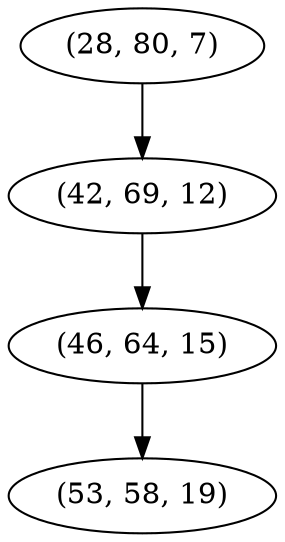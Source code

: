 digraph tree {
    "(28, 80, 7)";
    "(42, 69, 12)";
    "(46, 64, 15)";
    "(53, 58, 19)";
    "(28, 80, 7)" -> "(42, 69, 12)";
    "(42, 69, 12)" -> "(46, 64, 15)";
    "(46, 64, 15)" -> "(53, 58, 19)";
}
